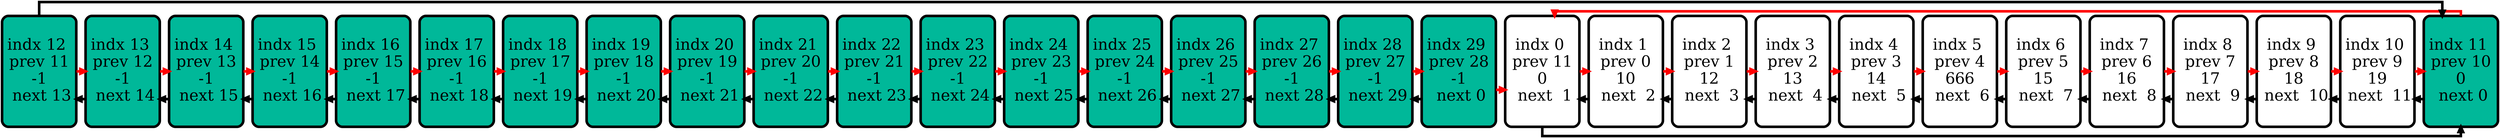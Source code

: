 digraph G {                                                                    	                        
graph [dpi = 300];                                                      	                        
splines = ortho                                                                                         
                                                                        	                        
edge[penwidth = 5, color = "black"];                                  	                        
node[shape = rectangle, style = rounded, fixedsize = true,              	                        
height = 3, width = 2, fontsize = 30, penwidth = 5];                                              
{rank = same;
node0 [label = "indx 0 
 prev 11 
 0 
 next  1"];
node1 [label = "indx 1 
 prev 0 
 10 
 next  2"];
node2 [label = "indx 2 
 prev 1 
 12 
 next  3"];
node3 [label = "indx 3 
 prev 2 
 13 
 next  4"];
node4 [label = "indx 4 
 prev 3 
 14 
 next  5"];
node5 [label = "indx 5 
 prev 4 
 666 
 next  6"];
node6 [label = "indx 6 
 prev 5 
 15 
 next  7"];
node7 [label = "indx 7 
 prev 6 
 16 
 next  8"];
node8 [label = "indx 8 
 prev 7 
 17 
 next  9"];
node9 [label = "indx 9 
 prev 8 
 18 
 next  10"];
node10 [label = "indx 10 
 prev 9 
 19 
 next  11"];

node[shape = "rectangle", style = "rounded, filled",                 		           
height = 3, width = 2, fixedsize = true,                                 		           
fillcolor = "#00b899",                                                 		           
fontsize = 30,                                                           		           
penwidth = 5, color = "black"                                          		           
]
node11 [label = "indx 11 
 prev 10 
 0 
 next 0"];
node12 [label = "indx 12 
 prev 11 
 -1 
 next 13"];
node13 [label = "indx 13 
 prev 12 
 -1 
 next 14"];
node14 [label = "indx 14 
 prev 13 
 -1 
 next 15"];
node15 [label = "indx 15 
 prev 14 
 -1 
 next 16"];
node16 [label = "indx 16 
 prev 15 
 -1 
 next 17"];
node17 [label = "indx 17 
 prev 16 
 -1 
 next 18"];
node18 [label = "indx 18 
 prev 17 
 -1 
 next 19"];
node19 [label = "indx 19 
 prev 18 
 -1 
 next 20"];
node20 [label = "indx 20 
 prev 19 
 -1 
 next 21"];
node21 [label = "indx 21 
 prev 20 
 -1 
 next 22"];
node22 [label = "indx 22 
 prev 21 
 -1 
 next 23"];
node23 [label = "indx 23 
 prev 22 
 -1 
 next 24"];
node24 [label = "indx 24 
 prev 23 
 -1 
 next 25"];
node25 [label = "indx 25 
 prev 24 
 -1 
 next 26"];
node26 [label = "indx 26 
 prev 25 
 -1 
 next 27"];
node27 [label = "indx 27 
 prev 26 
 -1 
 next 28"];
node28 [label = "indx 28 
 prev 27 
 -1 
 next 29"];
node29 [label = "indx 29 
 prev 28 
 -1 
 next 0"];
}
node0 -> node1 [width = 5, style = invis];
node1 -> node2 [width = 5, style = invis];
node2 -> node3 [width = 5, style = invis];
node3 -> node4 [width = 5, style = invis];
node4 -> node5 [width = 5, style = invis];
node5 -> node6 [width = 5, style = invis];
node6 -> node7 [width = 5, style = invis];
node7 -> node8 [width = 5, style = invis];
node8 -> node9 [width = 5, style = invis];
node9 -> node10 [width = 5, style = invis];
node10 -> node11 [width = 5, style = invis];
node11 -> node0 [width = 5, style = invis];
node12 -> node13 [width = 5, style = invis];
node13 -> node14 [width = 5, style = invis];
node14 -> node15 [width = 5, style = invis];
node15 -> node16 [width = 5, style = invis];
node16 -> node17 [width = 5, style = invis];
node17 -> node18 [width = 5, style = invis];
node18 -> node19 [width = 5, style = invis];
node19 -> node20 [width = 5, style = invis];
node20 -> node21 [width = 5, style = invis];
node21 -> node22 [width = 5, style = invis];
node22 -> node23 [width = 5, style = invis];
node23 -> node24 [width = 5, style = invis];
node24 -> node25 [width = 5, style = invis];
node25 -> node26 [width = 5, style = invis];
node26 -> node27 [width = 5, style = invis];
node27 -> node28 [width = 5, style = invis];
node28 -> node29 [width = 5, style = invis];
node29 -> node0 [width = 5, style = invis];
node0 -> node1 [color = red];
node1 -> node2 [color = red];
node2 -> node3 [color = red];
node3 -> node4 [color = red];
node4 -> node5 [color = red];
node5 -> node6 [color = red];
node6 -> node7 [color = red];
node7 -> node8 [color = red];
node8 -> node9 [color = red];
node9 -> node10 [color = red];
node10 -> node11 [color = red];
node11 -> node0 [color = red];
node12 -> node13 [color = red];
node13 -> node14 [color = red];
node14 -> node15 [color = red];
node15 -> node16 [color = red];
node16 -> node17 [color = red];
node17 -> node18 [color = red];
node18 -> node19 [color = red];
node19 -> node20 [color = red];
node20 -> node21 [color = red];
node21 -> node22 [color = red];
node22 -> node23 [color = red];
node23 -> node24 [color = red];
node24 -> node25 [color = red];
node25 -> node26 [color = red];
node26 -> node27 [color = red];
node27 -> node28 [color = red];
node28 -> node29 [color = red];
node29 -> node0 [color = red];
node0 -> node11 [color = black];
node1 -> node0 [color = black];
node2 -> node1 [color = black];
node3 -> node2 [color = black];
node4 -> node3 [color = black];
node5 -> node4 [color = black];
node6 -> node5 [color = black];
node7 -> node6 [color = black];
node8 -> node7 [color = black];
node9 -> node8 [color = black];
node10 -> node9 [color = black];
node11 -> node10 [color = black];
node12 -> node11 [color = black];
node13 -> node12 [color = black];
node14 -> node13 [color = black];
node15 -> node14 [color = black];
node16 -> node15 [color = black];
node17 -> node16 [color = black];
node18 -> node17 [color = black];
node19 -> node18 [color = black];
node20 -> node19 [color = black];
node21 -> node20 [color = black];
node22 -> node21 [color = black];
node23 -> node22 [color = black];
node24 -> node23 [color = black];
node25 -> node24 [color = black];
node26 -> node25 [color = black];
node27 -> node26 [color = black];
node28 -> node27 [color = black];
node29 -> node28 [color = black];

}